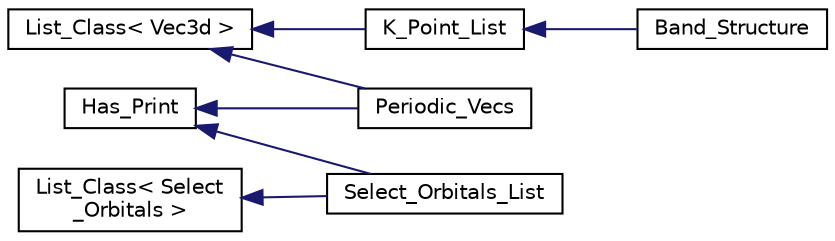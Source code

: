 digraph "Graphical Class Hierarchy"
{
  edge [fontname="Helvetica",fontsize="10",labelfontname="Helvetica",labelfontsize="10"];
  node [fontname="Helvetica",fontsize="10",shape=record];
  rankdir="LR";
  Node1 [label="Has_Print",height=0.2,width=0.4,color="black", fillcolor="white", style="filled",URL="$classHas__Print.html",tooltip="Interface for classes that have a \"print\" function. "];
  Node1 -> Node2 [dir="back",color="midnightblue",fontsize="10",style="solid",fontname="Helvetica"];
  Node2 [label="Periodic_Vecs",height=0.2,width=0.4,color="black", fillcolor="white", style="filled",URL="$classPeriodic__Vecs.html"];
  Node1 -> Node3 [dir="back",color="midnightblue",fontsize="10",style="solid",fontname="Helvetica"];
  Node3 [label="Select_Orbitals_List",height=0.2,width=0.4,color="black", fillcolor="white", style="filled",URL="$classSelect__Orbitals__List.html"];
  Node4 [label="List_Class\< Select\l_Orbitals \>",height=0.2,width=0.4,color="black", fillcolor="white", style="filled",URL="$classList__Class.html"];
  Node4 -> Node3 [dir="back",color="midnightblue",fontsize="10",style="solid",fontname="Helvetica"];
  Node5 [label="List_Class\< Vec3d \>",height=0.2,width=0.4,color="black", fillcolor="white", style="filled",URL="$classList__Class.html"];
  Node5 -> Node6 [dir="back",color="midnightblue",fontsize="10",style="solid",fontname="Helvetica"];
  Node6 [label="K_Point_List",height=0.2,width=0.4,color="black", fillcolor="white", style="filled",URL="$classK__Point__List.html"];
  Node6 -> Node7 [dir="back",color="midnightblue",fontsize="10",style="solid",fontname="Helvetica"];
  Node7 [label="Band_Structure",height=0.2,width=0.4,color="black", fillcolor="white", style="filled",URL="$classBand__Structure.html"];
  Node5 -> Node2 [dir="back",color="midnightblue",fontsize="10",style="solid",fontname="Helvetica"];
}
